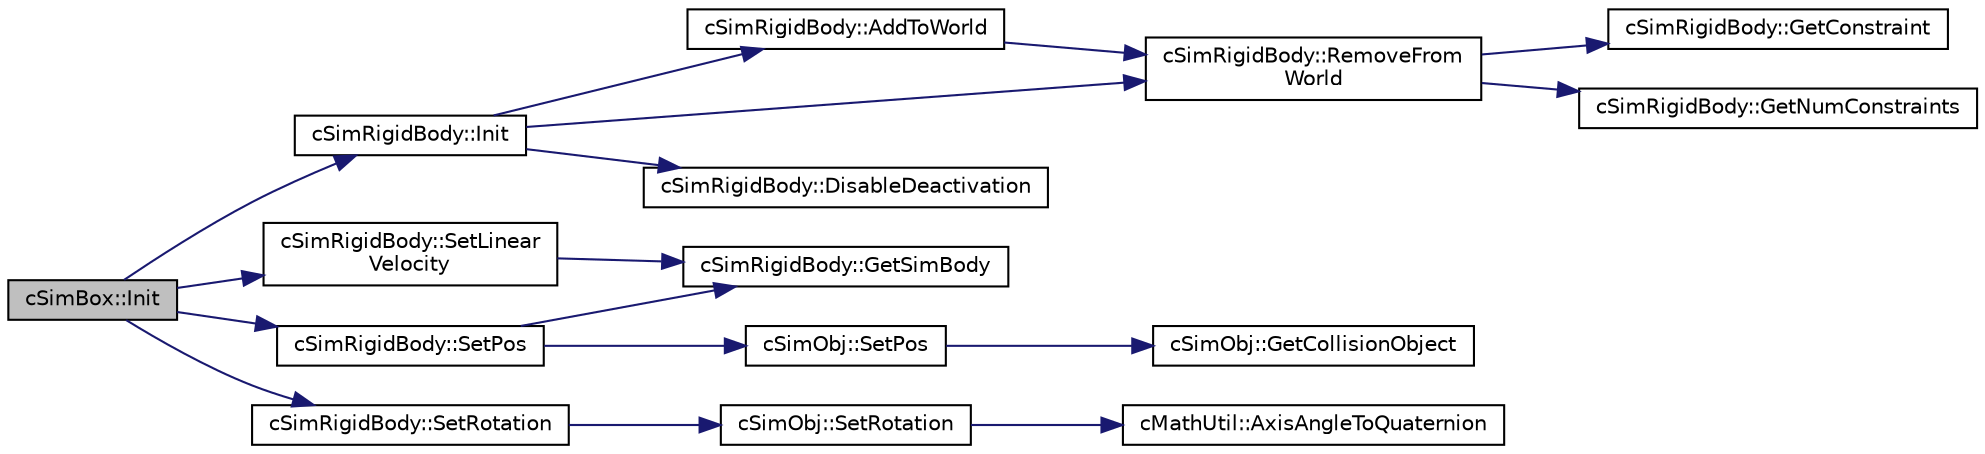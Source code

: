 digraph "cSimBox::Init"
{
 // LATEX_PDF_SIZE
  edge [fontname="Helvetica",fontsize="10",labelfontname="Helvetica",labelfontsize="10"];
  node [fontname="Helvetica",fontsize="10",shape=record];
  rankdir="LR";
  Node1 [label="cSimBox::Init",height=0.2,width=0.4,color="black", fillcolor="grey75", style="filled", fontcolor="black",tooltip=" "];
  Node1 -> Node2 [color="midnightblue",fontsize="10",style="solid",fontname="Helvetica"];
  Node2 [label="cSimRigidBody::Init",height=0.2,width=0.4,color="black", fillcolor="white", style="filled",URL="$classc_sim_rigid_body.html#a95980d6c8ead34d67b80ddd7ab5afba7",tooltip=" "];
  Node2 -> Node3 [color="midnightblue",fontsize="10",style="solid",fontname="Helvetica"];
  Node3 [label="cSimRigidBody::AddToWorld",height=0.2,width=0.4,color="black", fillcolor="white", style="filled",URL="$classc_sim_rigid_body.html#a565ea788322d2c90ab068f7f847d031c",tooltip=" "];
  Node3 -> Node4 [color="midnightblue",fontsize="10",style="solid",fontname="Helvetica"];
  Node4 [label="cSimRigidBody::RemoveFrom\lWorld",height=0.2,width=0.4,color="black", fillcolor="white", style="filled",URL="$classc_sim_rigid_body.html#a008cd6068cb655d2c5e041cd27f4dcdf",tooltip=" "];
  Node4 -> Node5 [color="midnightblue",fontsize="10",style="solid",fontname="Helvetica"];
  Node5 [label="cSimRigidBody::GetConstraint",height=0.2,width=0.4,color="black", fillcolor="white", style="filled",URL="$classc_sim_rigid_body.html#aebee1c84b878ee2d84d7413adcc24eb0",tooltip=" "];
  Node4 -> Node6 [color="midnightblue",fontsize="10",style="solid",fontname="Helvetica"];
  Node6 [label="cSimRigidBody::GetNumConstraints",height=0.2,width=0.4,color="black", fillcolor="white", style="filled",URL="$classc_sim_rigid_body.html#acaabab2e5a197cd1c7d962c46e82c43a",tooltip=" "];
  Node2 -> Node7 [color="midnightblue",fontsize="10",style="solid",fontname="Helvetica"];
  Node7 [label="cSimRigidBody::DisableDeactivation",height=0.2,width=0.4,color="black", fillcolor="white", style="filled",URL="$classc_sim_rigid_body.html#a9f97dbdd041635f56e07821bf78be597",tooltip=" "];
  Node2 -> Node4 [color="midnightblue",fontsize="10",style="solid",fontname="Helvetica"];
  Node1 -> Node8 [color="midnightblue",fontsize="10",style="solid",fontname="Helvetica"];
  Node8 [label="cSimRigidBody::SetLinear\lVelocity",height=0.2,width=0.4,color="black", fillcolor="white", style="filled",URL="$classc_sim_rigid_body.html#a11de36271a112b282b78ce2d8b0fb273",tooltip=" "];
  Node8 -> Node9 [color="midnightblue",fontsize="10",style="solid",fontname="Helvetica"];
  Node9 [label="cSimRigidBody::GetSimBody",height=0.2,width=0.4,color="black", fillcolor="white", style="filled",URL="$classc_sim_rigid_body.html#a68aa4b8017be11cd171421e37d7852da",tooltip=" "];
  Node1 -> Node10 [color="midnightblue",fontsize="10",style="solid",fontname="Helvetica"];
  Node10 [label="cSimRigidBody::SetPos",height=0.2,width=0.4,color="black", fillcolor="white", style="filled",URL="$classc_sim_rigid_body.html#a0bfaec35073e508a540382afbf2e01ee",tooltip=" "];
  Node10 -> Node9 [color="midnightblue",fontsize="10",style="solid",fontname="Helvetica"];
  Node10 -> Node11 [color="midnightblue",fontsize="10",style="solid",fontname="Helvetica"];
  Node11 [label="cSimObj::SetPos",height=0.2,width=0.4,color="black", fillcolor="white", style="filled",URL="$classc_sim_obj.html#ade4d1935acd802c665801e85edaccb0e",tooltip=" "];
  Node11 -> Node12 [color="midnightblue",fontsize="10",style="solid",fontname="Helvetica"];
  Node12 [label="cSimObj::GetCollisionObject",height=0.2,width=0.4,color="black", fillcolor="white", style="filled",URL="$classc_sim_obj.html#aabb085287e9c1b96e290f66b8cab95e9",tooltip=" "];
  Node1 -> Node13 [color="midnightblue",fontsize="10",style="solid",fontname="Helvetica"];
  Node13 [label="cSimRigidBody::SetRotation",height=0.2,width=0.4,color="black", fillcolor="white", style="filled",URL="$classc_sim_rigid_body.html#a7e9ab664f0958e50aa0d65020e2f7b17",tooltip=" "];
  Node13 -> Node14 [color="midnightblue",fontsize="10",style="solid",fontname="Helvetica"];
  Node14 [label="cSimObj::SetRotation",height=0.2,width=0.4,color="black", fillcolor="white", style="filled",URL="$classc_sim_obj.html#a479395bb5dfa1df365ac38d56867b044",tooltip=" "];
  Node14 -> Node15 [color="midnightblue",fontsize="10",style="solid",fontname="Helvetica"];
  Node15 [label="cMathUtil::AxisAngleToQuaternion",height=0.2,width=0.4,color="black", fillcolor="white", style="filled",URL="$classc_math_util.html#a2676ee59b4e895344c077468da3b6c8f",tooltip=" "];
}
